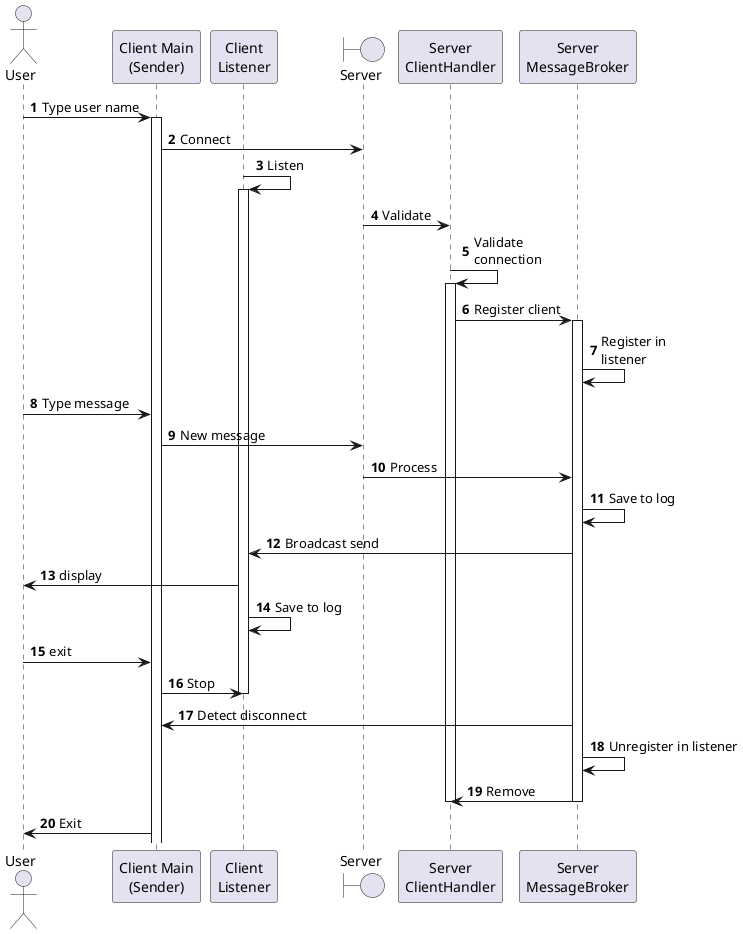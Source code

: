 @startuml
'https://plantuml.com/sequence-diagram
actor User
participant clientSender as "Client Main\n(Sender)"
participant clientListener as "Client\nListener"
boundary Server
participant clientHandler as "Server\nClientHandler"
participant messageBroker as "Server\nMessageBroker"

autonumber

autonumber
User -> clientSender: Type user name
activate clientSender
clientSender -> Server: Connect
clientListener -> clientListener: Listen
activate clientListener
Server -> clientHandler: Validate
clientHandler -> clientHandler: Validate\nconnection
activate clientHandler
clientHandler -> messageBroker: Register client
activate messageBroker
messageBroker -> messageBroker: Register in\nlistener
User -> clientSender: Type message
clientSender -> Server: New message
Server -> messageBroker: Process
messageBroker -> messageBroker: Save to log
messageBroker -> clientListener: Broadcast send
clientListener -> User: display
clientListener -> clientListener: Save to log
User -> clientSender: exit
clientSender ->clientListener: Stop
deactivate clientListener
messageBroker -> clientSender: Detect disconnect
messageBroker -> messageBroker: Unregister in listener
messageBroker -> clientHandler: Remove
deactivate messageBroker
deactivate clientHandler
clientSender -> User: Exit
@enduml